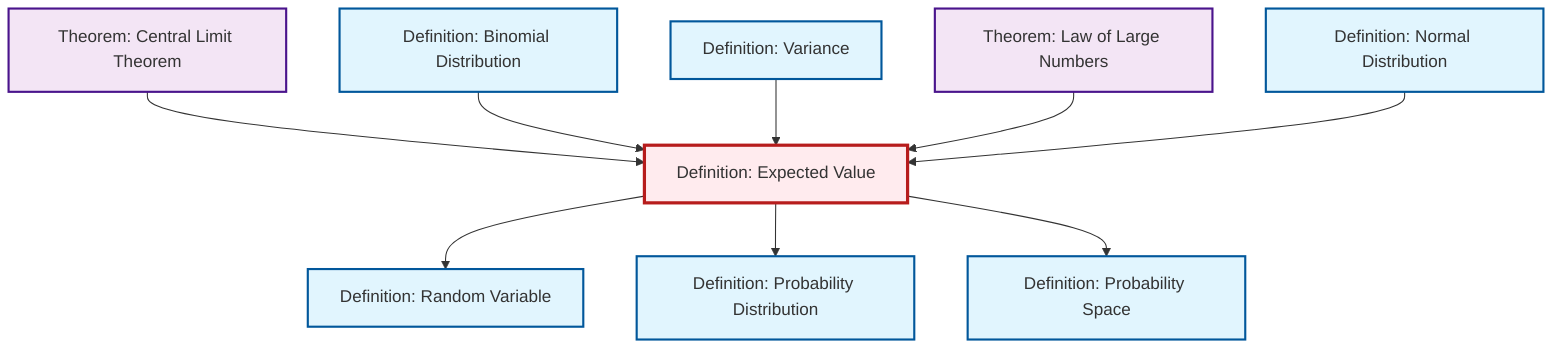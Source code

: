 graph TD
    classDef definition fill:#e1f5fe,stroke:#01579b,stroke-width:2px
    classDef theorem fill:#f3e5f5,stroke:#4a148c,stroke-width:2px
    classDef axiom fill:#fff3e0,stroke:#e65100,stroke-width:2px
    classDef example fill:#e8f5e9,stroke:#1b5e20,stroke-width:2px
    classDef current fill:#ffebee,stroke:#b71c1c,stroke-width:3px
    thm-central-limit["Theorem: Central Limit Theorem"]:::theorem
    def-expectation["Definition: Expected Value"]:::definition
    def-variance["Definition: Variance"]:::definition
    def-normal-distribution["Definition: Normal Distribution"]:::definition
    def-binomial-distribution["Definition: Binomial Distribution"]:::definition
    thm-law-of-large-numbers["Theorem: Law of Large Numbers"]:::theorem
    def-probability-distribution["Definition: Probability Distribution"]:::definition
    def-probability-space["Definition: Probability Space"]:::definition
    def-random-variable["Definition: Random Variable"]:::definition
    def-expectation --> def-random-variable
    thm-central-limit --> def-expectation
    def-expectation --> def-probability-distribution
    def-binomial-distribution --> def-expectation
    def-expectation --> def-probability-space
    def-variance --> def-expectation
    thm-law-of-large-numbers --> def-expectation
    def-normal-distribution --> def-expectation
    class def-expectation current